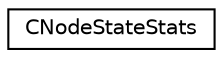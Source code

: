 digraph "Graphical Class Hierarchy"
{
  edge [fontname="Helvetica",fontsize="10",labelfontname="Helvetica",labelfontsize="10"];
  node [fontname="Helvetica",fontsize="10",shape=record];
  rankdir="LR";
  Node0 [label="CNodeStateStats",height=0.2,width=0.4,color="black", fillcolor="white", style="filled",URL="$d3/d00/struct_c_node_state_stats.html"];
}
